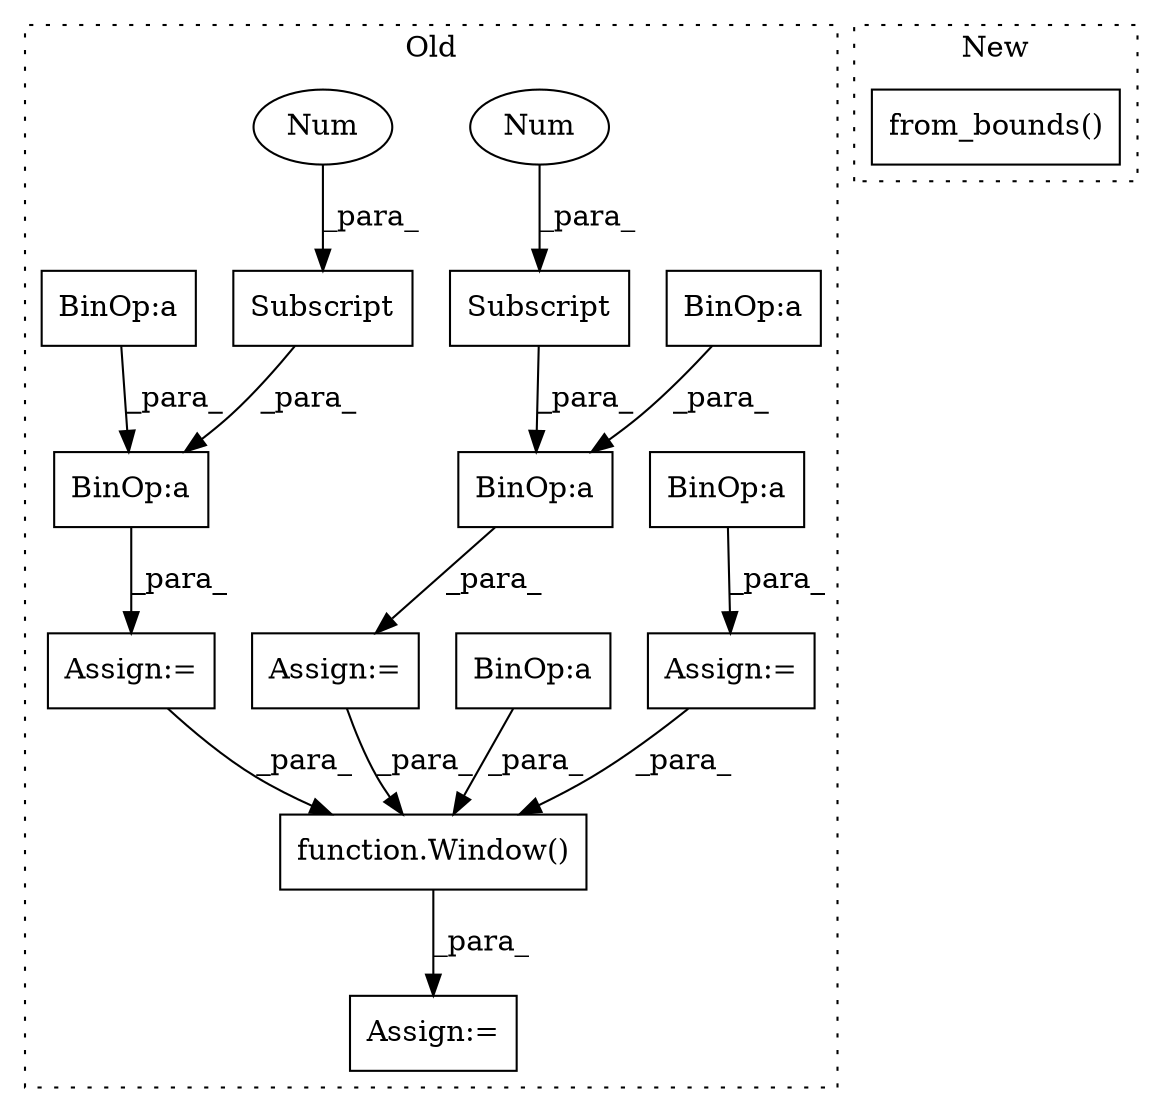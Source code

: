 digraph G {
subgraph cluster0 {
1 [label="Subscript" a="63" s="4831,0" l="10,0" shape="box"];
3 [label="BinOp:a" a="82" s="4827" l="4" shape="box"];
4 [label="function.Window()" a="75" s="4976,5014" l="7,1" shape="box"];
5 [label="BinOp:a" a="82" s="4933" l="3" shape="box"];
6 [label="BinOp:a" a="82" s="4880" l="3" shape="box"];
7 [label="BinOp:a" a="82" s="4731" l="3" shape="box"];
8 [label="BinOp:a" a="82" s="4806" l="3" shape="box"];
9 [label="BinOp:a" a="82" s="4750" l="4" shape="box"];
10 [label="Subscript" a="63" s="4754,0" l="10,0" shape="box"];
11 [label="Num" a="76" s="4839" l="1" shape="ellipse"];
12 [label="Num" a="76" s="4762" l="1" shape="ellipse"];
13 [label="Assign:=" a="68" s="4717" l="3" shape="box"];
14 [label="Assign:=" a="68" s="4792" l="3" shape="box"];
15 [label="Assign:=" a="68" s="4973" l="3" shape="box"];
16 [label="Assign:=" a="68" s="4920" l="3" shape="box"];
label = "Old";
style="dotted";
}
subgraph cluster1 {
2 [label="from_bounds()" a="75" s="4676,4848" l="54,72" shape="box"];
label = "New";
style="dotted";
}
1 -> 3 [label="_para_"];
3 -> 14 [label="_para_"];
4 -> 15 [label="_para_"];
5 -> 16 [label="_para_"];
6 -> 4 [label="_para_"];
7 -> 9 [label="_para_"];
8 -> 3 [label="_para_"];
9 -> 13 [label="_para_"];
10 -> 9 [label="_para_"];
11 -> 1 [label="_para_"];
12 -> 10 [label="_para_"];
13 -> 4 [label="_para_"];
14 -> 4 [label="_para_"];
16 -> 4 [label="_para_"];
}